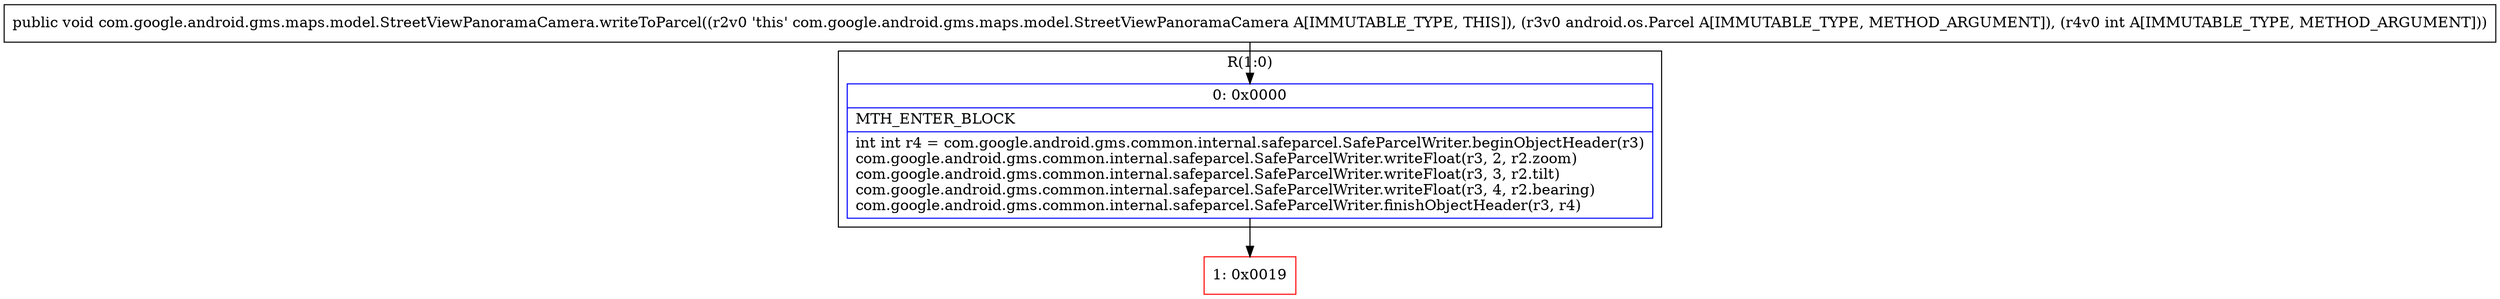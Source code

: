 digraph "CFG forcom.google.android.gms.maps.model.StreetViewPanoramaCamera.writeToParcel(Landroid\/os\/Parcel;I)V" {
subgraph cluster_Region_966926867 {
label = "R(1:0)";
node [shape=record,color=blue];
Node_0 [shape=record,label="{0\:\ 0x0000|MTH_ENTER_BLOCK\l|int int r4 = com.google.android.gms.common.internal.safeparcel.SafeParcelWriter.beginObjectHeader(r3)\lcom.google.android.gms.common.internal.safeparcel.SafeParcelWriter.writeFloat(r3, 2, r2.zoom)\lcom.google.android.gms.common.internal.safeparcel.SafeParcelWriter.writeFloat(r3, 3, r2.tilt)\lcom.google.android.gms.common.internal.safeparcel.SafeParcelWriter.writeFloat(r3, 4, r2.bearing)\lcom.google.android.gms.common.internal.safeparcel.SafeParcelWriter.finishObjectHeader(r3, r4)\l}"];
}
Node_1 [shape=record,color=red,label="{1\:\ 0x0019}"];
MethodNode[shape=record,label="{public void com.google.android.gms.maps.model.StreetViewPanoramaCamera.writeToParcel((r2v0 'this' com.google.android.gms.maps.model.StreetViewPanoramaCamera A[IMMUTABLE_TYPE, THIS]), (r3v0 android.os.Parcel A[IMMUTABLE_TYPE, METHOD_ARGUMENT]), (r4v0 int A[IMMUTABLE_TYPE, METHOD_ARGUMENT])) }"];
MethodNode -> Node_0;
Node_0 -> Node_1;
}


